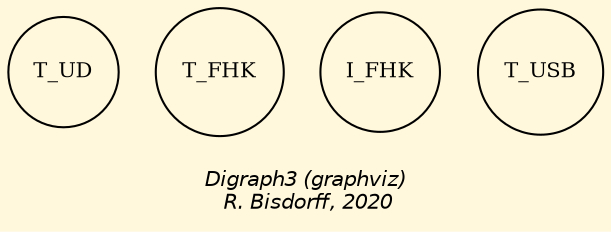 digraph G {
graph [ bgcolor = cornsilk, ordering = out, fontname = "Helvetica-Oblique",
 fontsize = 12,
 label = "\nDigraph3 (graphviz)\n R. Bisdorff, 2020", size="7,7",fontsize=10];
T_UD [shape = "circle", label = "T_UD", fontsize=10];
T_FHK [shape = "circle", label = "T_FHK", fontsize=10];#T_FHM [shape = "circle", label = "T_FHM", fo!tsize=10];
I_FHK [shape = "circle", label = "I_FHK", fontsize=10];
T_USB [shape = "circle", label = "T_USB", fontsize=10];
}
